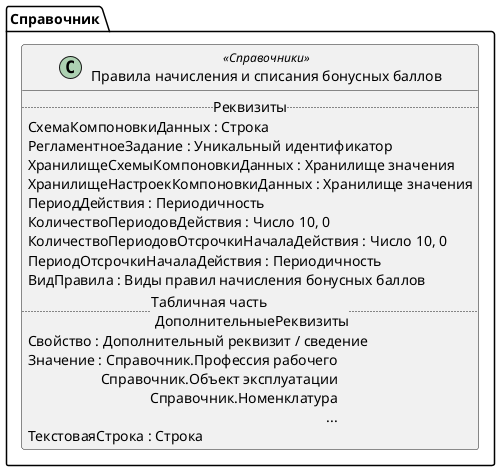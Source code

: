 ﻿@startuml ПравилаНачисленияИСписанияБонусныхБаллов
'!include templates.wsd
'..\include templates.wsd
class Справочник.ПравилаНачисленияИСписанияБонусныхБаллов as "Правила начисления и списания бонусных баллов" <<Справочники>>
{
..Реквизиты..
СхемаКомпоновкиДанных : Строка
РегламентноеЗадание : Уникальный идентификатор
ХранилищеСхемыКомпоновкиДанных : Хранилище значения
ХранилищеНастроекКомпоновкиДанных : Хранилище значения
ПериодДействия : Периодичность
КоличествоПериодовДействия : Число 10, 0
КоличествоПериодовОтсрочкиНачалаДействия : Число 10, 0
ПериодОтсрочкиНачалаДействия : Периодичность
ВидПравила : Виды правил начисления бонусных баллов
..Табличная часть \n ДополнительныеРеквизиты..
Свойство : Дополнительный реквизит / сведение
Значение : Справочник.Профессия рабочего\rСправочник.Объект эксплуатации\rСправочник.Номенклатура\r...
ТекстоваяСтрока : Строка
}
@enduml
